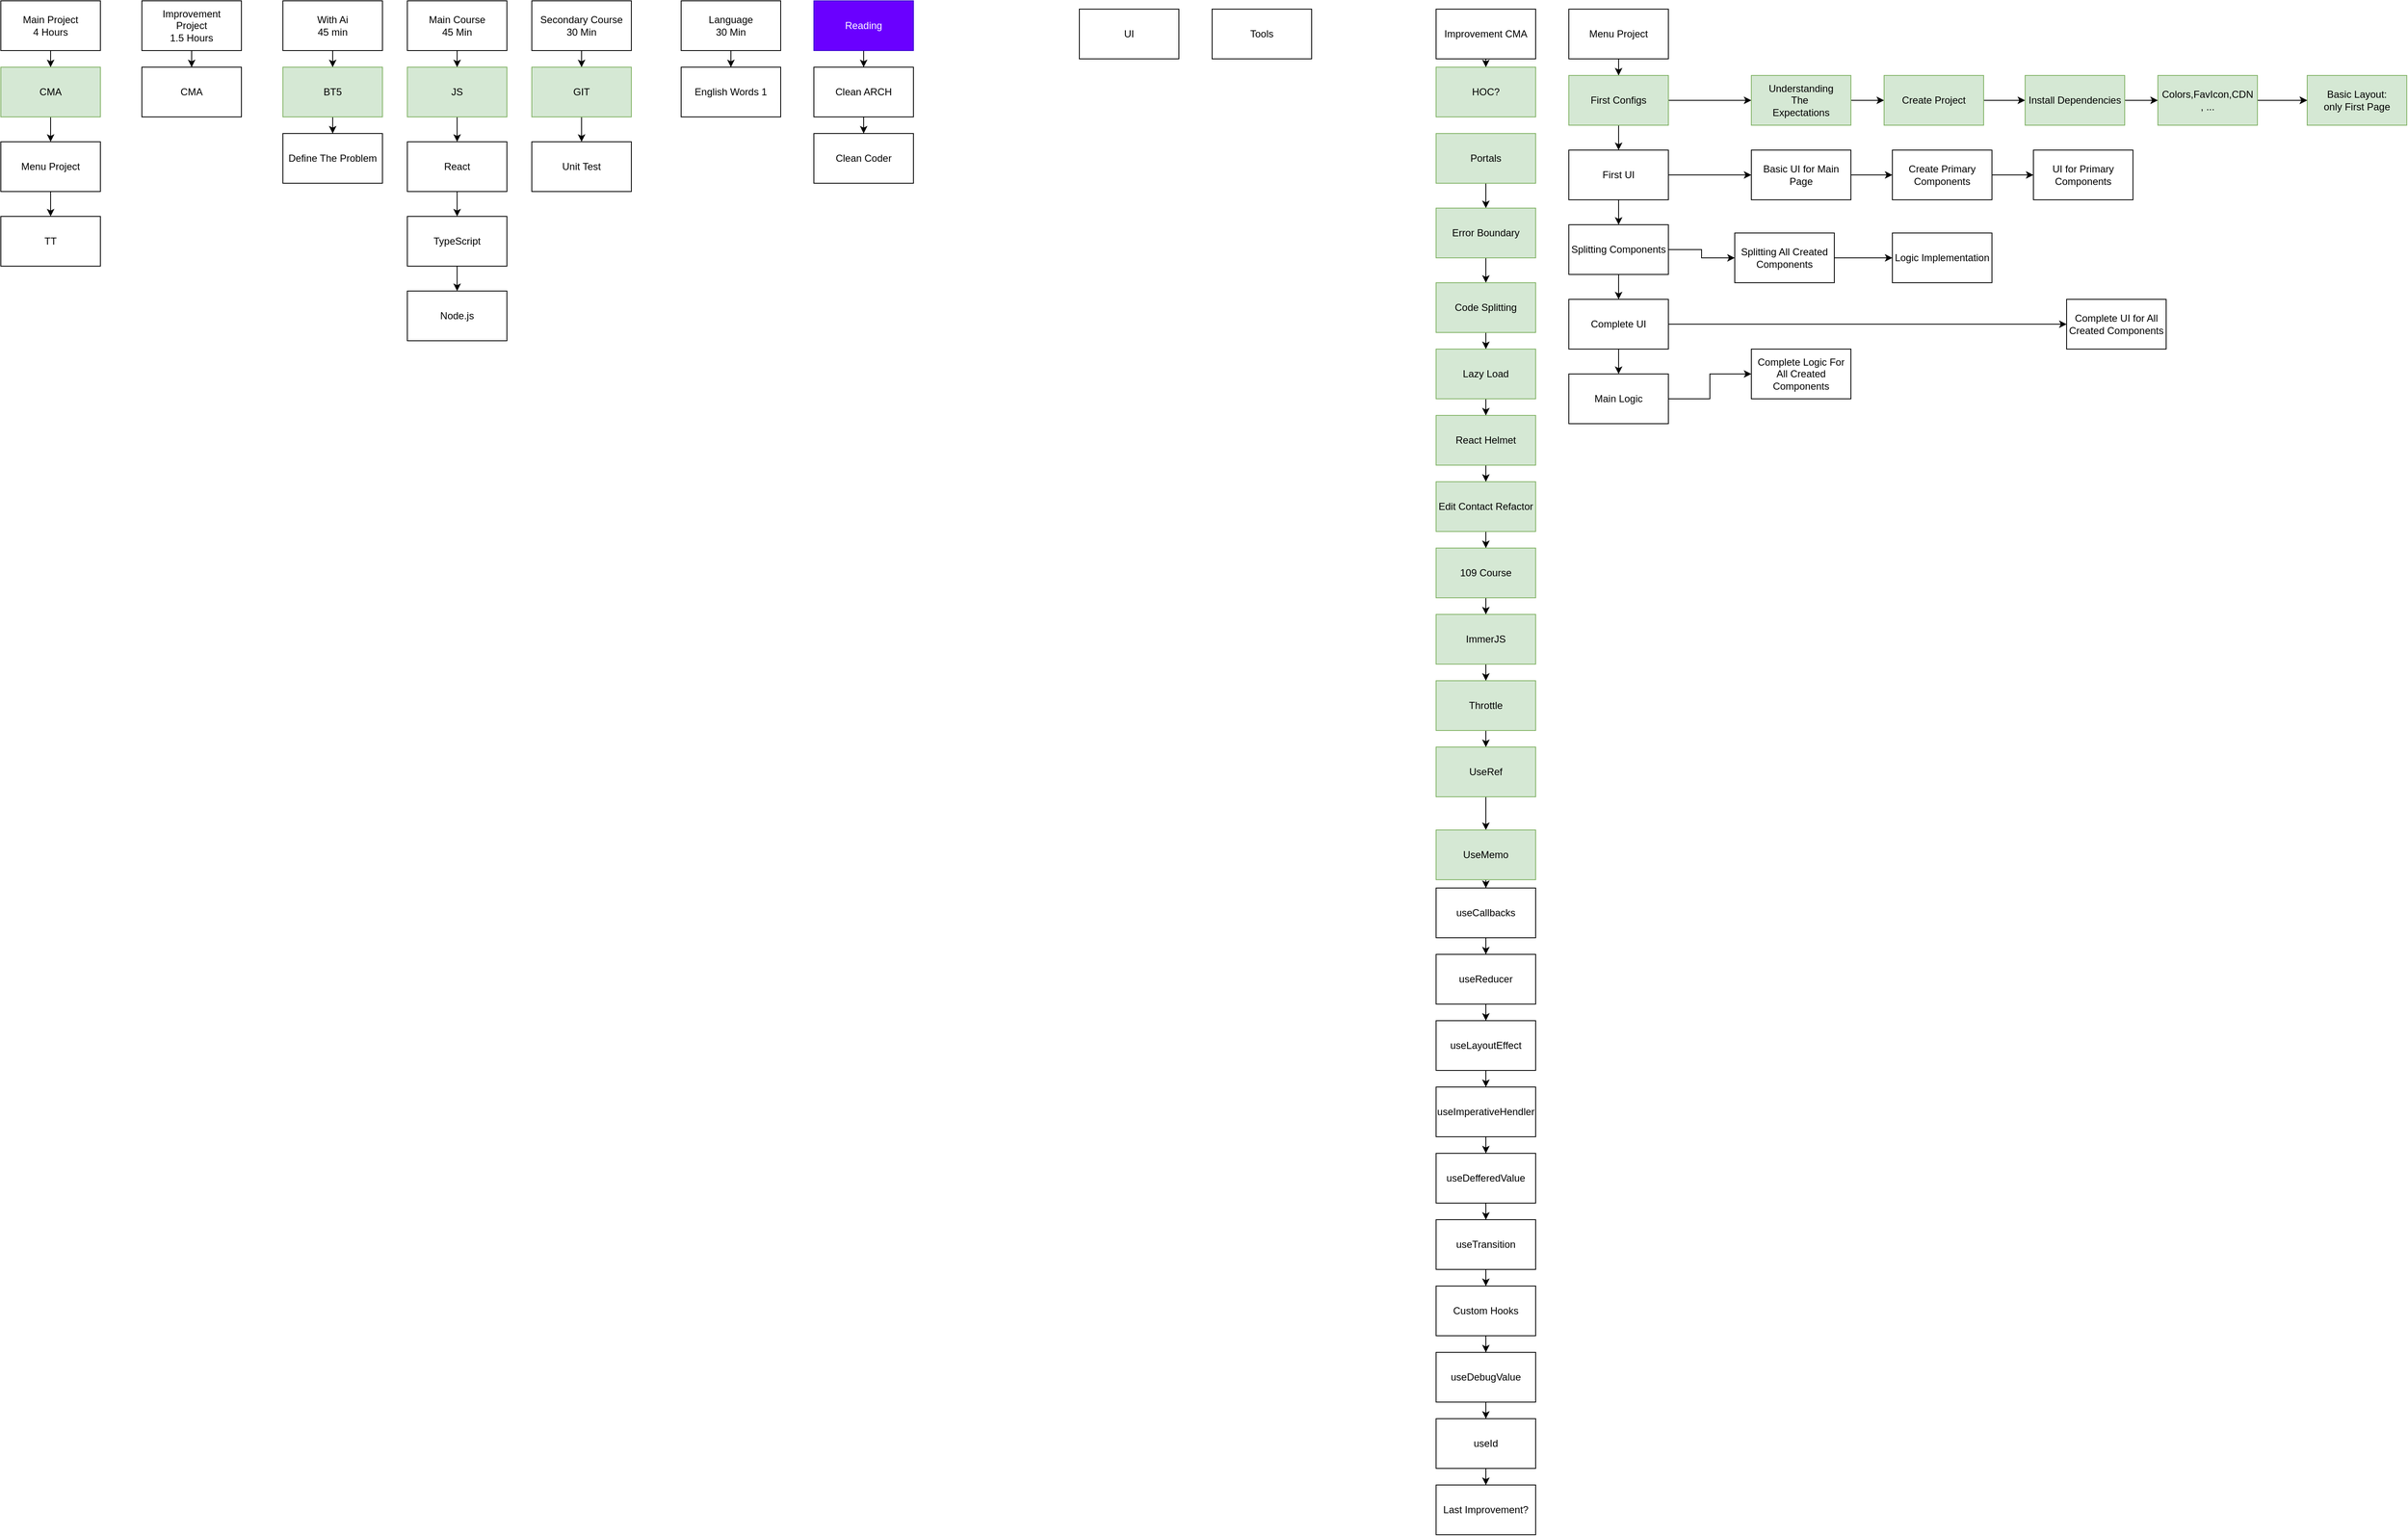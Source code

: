 <mxfile version="24.6.1" type="github">
  <diagram name="Page-1" id="LG2aejodbbx1wu4bJTzq">
    <mxGraphModel dx="2163" dy="844" grid="1" gridSize="10" guides="1" tooltips="1" connect="1" arrows="1" fold="1" page="1" pageScale="1" pageWidth="850" pageHeight="1100" math="0" shadow="0">
      <root>
        <mxCell id="0" />
        <mxCell id="1" parent="0" />
        <mxCell id="z8JezbtAQ2rlnTOmX2S_-20" style="edgeStyle=orthogonalEdgeStyle;rounded=0;orthogonalLoop=1;jettySize=auto;html=1;" parent="1" source="z8JezbtAQ2rlnTOmX2S_-1" target="z8JezbtAQ2rlnTOmX2S_-21" edge="1">
          <mxGeometry relative="1" as="geometry">
            <mxPoint x="-100" y="120" as="targetPoint" />
          </mxGeometry>
        </mxCell>
        <mxCell id="z8JezbtAQ2rlnTOmX2S_-1" value="Secondary Course&lt;div&gt;30 Min&lt;/div&gt;" style="rounded=0;whiteSpace=wrap;html=1;" parent="1" vertex="1">
          <mxGeometry x="-160" y="40" width="120" height="60" as="geometry" />
        </mxCell>
        <mxCell id="z8JezbtAQ2rlnTOmX2S_-16" style="edgeStyle=orthogonalEdgeStyle;rounded=0;orthogonalLoop=1;jettySize=auto;html=1;" parent="1" source="z8JezbtAQ2rlnTOmX2S_-2" target="z8JezbtAQ2rlnTOmX2S_-17" edge="1">
          <mxGeometry relative="1" as="geometry">
            <mxPoint x="-740" y="130" as="targetPoint" />
          </mxGeometry>
        </mxCell>
        <mxCell id="z8JezbtAQ2rlnTOmX2S_-2" value="Main Project&lt;div&gt;4 Hours&lt;/div&gt;" style="rounded=0;whiteSpace=wrap;html=1;" parent="1" vertex="1">
          <mxGeometry x="-800" y="40" width="120" height="60" as="geometry" />
        </mxCell>
        <mxCell id="z8JezbtAQ2rlnTOmX2S_-10" style="edgeStyle=orthogonalEdgeStyle;rounded=0;orthogonalLoop=1;jettySize=auto;html=1;" parent="1" source="z8JezbtAQ2rlnTOmX2S_-3" target="z8JezbtAQ2rlnTOmX2S_-11" edge="1">
          <mxGeometry relative="1" as="geometry">
            <mxPoint x="-250" y="130" as="targetPoint" />
          </mxGeometry>
        </mxCell>
        <mxCell id="z8JezbtAQ2rlnTOmX2S_-3" value="Main Course&lt;div&gt;45 Min&lt;/div&gt;" style="rounded=0;whiteSpace=wrap;html=1;" parent="1" vertex="1">
          <mxGeometry x="-310" y="40" width="120" height="60" as="geometry" />
        </mxCell>
        <mxCell id="z8JezbtAQ2rlnTOmX2S_-24" style="edgeStyle=orthogonalEdgeStyle;rounded=0;orthogonalLoop=1;jettySize=auto;html=1;" parent="1" source="z8JezbtAQ2rlnTOmX2S_-4" target="z8JezbtAQ2rlnTOmX2S_-25" edge="1">
          <mxGeometry relative="1" as="geometry">
            <mxPoint x="-570" y="130" as="targetPoint" />
          </mxGeometry>
        </mxCell>
        <mxCell id="z8JezbtAQ2rlnTOmX2S_-4" value="Improvement&lt;div&gt;Project&lt;/div&gt;&lt;div&gt;1.5 Hours&lt;/div&gt;" style="rounded=0;whiteSpace=wrap;html=1;" parent="1" vertex="1">
          <mxGeometry x="-630" y="40" width="120" height="60" as="geometry" />
        </mxCell>
        <mxCell id="z8JezbtAQ2rlnTOmX2S_-5" value="UI" style="rounded=0;whiteSpace=wrap;html=1;" parent="1" vertex="1">
          <mxGeometry x="500" y="50" width="120" height="60" as="geometry" />
        </mxCell>
        <mxCell id="z8JezbtAQ2rlnTOmX2S_-6" value="Tools" style="rounded=0;whiteSpace=wrap;html=1;" parent="1" vertex="1">
          <mxGeometry x="660" y="50" width="120" height="60" as="geometry" />
        </mxCell>
        <mxCell id="z8JezbtAQ2rlnTOmX2S_-30" style="edgeStyle=orthogonalEdgeStyle;rounded=0;orthogonalLoop=1;jettySize=auto;html=1;" parent="1" source="z8JezbtAQ2rlnTOmX2S_-7" target="z8JezbtAQ2rlnTOmX2S_-31" edge="1">
          <mxGeometry relative="1" as="geometry">
            <mxPoint x="-400" y="130" as="targetPoint" />
          </mxGeometry>
        </mxCell>
        <mxCell id="z8JezbtAQ2rlnTOmX2S_-7" value="With Ai&lt;div&gt;45 min&lt;/div&gt;" style="rounded=0;whiteSpace=wrap;html=1;" parent="1" vertex="1">
          <mxGeometry x="-460" y="40" width="120" height="60" as="geometry" />
        </mxCell>
        <mxCell id="z8JezbtAQ2rlnTOmX2S_-26" style="edgeStyle=orthogonalEdgeStyle;rounded=0;orthogonalLoop=1;jettySize=auto;html=1;" parent="1" source="z8JezbtAQ2rlnTOmX2S_-8" target="z8JezbtAQ2rlnTOmX2S_-27" edge="1">
          <mxGeometry relative="1" as="geometry">
            <mxPoint x="240" y="130" as="targetPoint" />
          </mxGeometry>
        </mxCell>
        <mxCell id="z8JezbtAQ2rlnTOmX2S_-8" value="Reading" style="rounded=0;whiteSpace=wrap;html=1;fillColor=#6a00ff;fontColor=#ffffff;strokeColor=#3700CC;" parent="1" vertex="1">
          <mxGeometry x="180" y="40" width="120" height="60" as="geometry" />
        </mxCell>
        <mxCell id="z8JezbtAQ2rlnTOmX2S_-28" style="edgeStyle=orthogonalEdgeStyle;rounded=0;orthogonalLoop=1;jettySize=auto;html=1;" parent="1" source="z8JezbtAQ2rlnTOmX2S_-9" target="z8JezbtAQ2rlnTOmX2S_-29" edge="1">
          <mxGeometry relative="1" as="geometry">
            <mxPoint x="80" y="130" as="targetPoint" />
          </mxGeometry>
        </mxCell>
        <mxCell id="z8JezbtAQ2rlnTOmX2S_-9" value="Language&lt;div&gt;30 Min&lt;/div&gt;" style="rounded=0;whiteSpace=wrap;html=1;" parent="1" vertex="1">
          <mxGeometry x="20" y="40" width="120" height="60" as="geometry" />
        </mxCell>
        <mxCell id="z8JezbtAQ2rlnTOmX2S_-14" style="edgeStyle=orthogonalEdgeStyle;rounded=0;orthogonalLoop=1;jettySize=auto;html=1;" parent="1" source="z8JezbtAQ2rlnTOmX2S_-11" target="z8JezbtAQ2rlnTOmX2S_-15" edge="1">
          <mxGeometry relative="1" as="geometry">
            <mxPoint x="-250" y="220" as="targetPoint" />
          </mxGeometry>
        </mxCell>
        <mxCell id="z8JezbtAQ2rlnTOmX2S_-11" value="JS" style="rounded=0;whiteSpace=wrap;html=1;fillColor=#d5e8d4;strokeColor=#82b366;" parent="1" vertex="1">
          <mxGeometry x="-310" y="120" width="120" height="60" as="geometry" />
        </mxCell>
        <mxCell id="KyUrAidOEwDMEyV5-HBK-1" style="edgeStyle=orthogonalEdgeStyle;rounded=0;orthogonalLoop=1;jettySize=auto;html=1;" parent="1" source="z8JezbtAQ2rlnTOmX2S_-15" target="KyUrAidOEwDMEyV5-HBK-2" edge="1">
          <mxGeometry relative="1" as="geometry">
            <mxPoint x="-250" y="300" as="targetPoint" />
          </mxGeometry>
        </mxCell>
        <mxCell id="z8JezbtAQ2rlnTOmX2S_-15" value="React" style="rounded=0;whiteSpace=wrap;html=1;" parent="1" vertex="1">
          <mxGeometry x="-310" y="210" width="120" height="60" as="geometry" />
        </mxCell>
        <mxCell id="z8JezbtAQ2rlnTOmX2S_-18" style="edgeStyle=orthogonalEdgeStyle;rounded=0;orthogonalLoop=1;jettySize=auto;html=1;" parent="1" source="z8JezbtAQ2rlnTOmX2S_-17" target="z8JezbtAQ2rlnTOmX2S_-19" edge="1">
          <mxGeometry relative="1" as="geometry">
            <mxPoint x="-740" y="210" as="targetPoint" />
          </mxGeometry>
        </mxCell>
        <mxCell id="z8JezbtAQ2rlnTOmX2S_-17" value="CMA" style="rounded=0;whiteSpace=wrap;html=1;fillColor=#d5e8d4;strokeColor=#82b366;" parent="1" vertex="1">
          <mxGeometry x="-800" y="120" width="120" height="60" as="geometry" />
        </mxCell>
        <mxCell id="z8JezbtAQ2rlnTOmX2S_-36" style="edgeStyle=orthogonalEdgeStyle;rounded=0;orthogonalLoop=1;jettySize=auto;html=1;" parent="1" source="z8JezbtAQ2rlnTOmX2S_-19" target="z8JezbtAQ2rlnTOmX2S_-37" edge="1">
          <mxGeometry relative="1" as="geometry">
            <mxPoint x="-740" y="310" as="targetPoint" />
          </mxGeometry>
        </mxCell>
        <mxCell id="z8JezbtAQ2rlnTOmX2S_-19" value="Menu Project" style="rounded=0;whiteSpace=wrap;html=1;" parent="1" vertex="1">
          <mxGeometry x="-800" y="210" width="120" height="60" as="geometry" />
        </mxCell>
        <mxCell id="z8JezbtAQ2rlnTOmX2S_-22" style="edgeStyle=orthogonalEdgeStyle;rounded=0;orthogonalLoop=1;jettySize=auto;html=1;" parent="1" source="z8JezbtAQ2rlnTOmX2S_-21" target="z8JezbtAQ2rlnTOmX2S_-23" edge="1">
          <mxGeometry relative="1" as="geometry">
            <mxPoint x="-100" y="210" as="targetPoint" />
          </mxGeometry>
        </mxCell>
        <mxCell id="z8JezbtAQ2rlnTOmX2S_-21" value="GIT" style="rounded=0;whiteSpace=wrap;html=1;fillColor=#d5e8d4;strokeColor=#82b366;" parent="1" vertex="1">
          <mxGeometry x="-160" y="120" width="120" height="60" as="geometry" />
        </mxCell>
        <mxCell id="z8JezbtAQ2rlnTOmX2S_-23" value="Unit Test" style="rounded=0;whiteSpace=wrap;html=1;" parent="1" vertex="1">
          <mxGeometry x="-160" y="210" width="120" height="60" as="geometry" />
        </mxCell>
        <mxCell id="z8JezbtAQ2rlnTOmX2S_-25" value="CMA" style="rounded=0;whiteSpace=wrap;html=1;" parent="1" vertex="1">
          <mxGeometry x="-630" y="120" width="120" height="60" as="geometry" />
        </mxCell>
        <mxCell id="z8JezbtAQ2rlnTOmX2S_-34" style="edgeStyle=orthogonalEdgeStyle;rounded=0;orthogonalLoop=1;jettySize=auto;html=1;" parent="1" source="z8JezbtAQ2rlnTOmX2S_-27" target="z8JezbtAQ2rlnTOmX2S_-35" edge="1">
          <mxGeometry relative="1" as="geometry">
            <mxPoint x="240" y="210" as="targetPoint" />
          </mxGeometry>
        </mxCell>
        <mxCell id="z8JezbtAQ2rlnTOmX2S_-27" value="Clean ARCH" style="rounded=0;whiteSpace=wrap;html=1;" parent="1" vertex="1">
          <mxGeometry x="180" y="120" width="120" height="60" as="geometry" />
        </mxCell>
        <mxCell id="z8JezbtAQ2rlnTOmX2S_-29" value="English Words 1" style="rounded=0;whiteSpace=wrap;html=1;" parent="1" vertex="1">
          <mxGeometry x="20" y="120" width="120" height="60" as="geometry" />
        </mxCell>
        <mxCell id="z8JezbtAQ2rlnTOmX2S_-32" style="edgeStyle=orthogonalEdgeStyle;rounded=0;orthogonalLoop=1;jettySize=auto;html=1;" parent="1" source="z8JezbtAQ2rlnTOmX2S_-31" target="z8JezbtAQ2rlnTOmX2S_-33" edge="1">
          <mxGeometry relative="1" as="geometry">
            <mxPoint x="-400" y="210" as="targetPoint" />
          </mxGeometry>
        </mxCell>
        <mxCell id="z8JezbtAQ2rlnTOmX2S_-31" value="BT5" style="rounded=0;whiteSpace=wrap;html=1;fillColor=#d5e8d4;strokeColor=#82b366;" parent="1" vertex="1">
          <mxGeometry x="-460" y="120" width="120" height="60" as="geometry" />
        </mxCell>
        <mxCell id="z8JezbtAQ2rlnTOmX2S_-33" value="Define The Problem" style="rounded=0;whiteSpace=wrap;html=1;" parent="1" vertex="1">
          <mxGeometry x="-460" y="200" width="120" height="60" as="geometry" />
        </mxCell>
        <mxCell id="z8JezbtAQ2rlnTOmX2S_-35" value="Clean Coder" style="rounded=0;whiteSpace=wrap;html=1;" parent="1" vertex="1">
          <mxGeometry x="180" y="200" width="120" height="60" as="geometry" />
        </mxCell>
        <mxCell id="z8JezbtAQ2rlnTOmX2S_-37" value="TT" style="rounded=0;whiteSpace=wrap;html=1;" parent="1" vertex="1">
          <mxGeometry x="-800" y="300" width="120" height="60" as="geometry" />
        </mxCell>
        <mxCell id="KyUrAidOEwDMEyV5-HBK-3" style="edgeStyle=orthogonalEdgeStyle;rounded=0;orthogonalLoop=1;jettySize=auto;html=1;" parent="1" source="KyUrAidOEwDMEyV5-HBK-2" target="KyUrAidOEwDMEyV5-HBK-4" edge="1">
          <mxGeometry relative="1" as="geometry">
            <mxPoint x="-250" y="400" as="targetPoint" />
          </mxGeometry>
        </mxCell>
        <mxCell id="KyUrAidOEwDMEyV5-HBK-2" value="TypeScript" style="rounded=0;whiteSpace=wrap;html=1;" parent="1" vertex="1">
          <mxGeometry x="-310" y="300" width="120" height="60" as="geometry" />
        </mxCell>
        <mxCell id="KyUrAidOEwDMEyV5-HBK-4" value="Node.js" style="rounded=0;whiteSpace=wrap;html=1;" parent="1" vertex="1">
          <mxGeometry x="-310" y="390" width="120" height="60" as="geometry" />
        </mxCell>
        <mxCell id="KyUrAidOEwDMEyV5-HBK-6" style="edgeStyle=orthogonalEdgeStyle;rounded=0;orthogonalLoop=1;jettySize=auto;html=1;" parent="1" source="KyUrAidOEwDMEyV5-HBK-5" target="KyUrAidOEwDMEyV5-HBK-7" edge="1">
          <mxGeometry relative="1" as="geometry">
            <mxPoint x="990" y="150" as="targetPoint" />
          </mxGeometry>
        </mxCell>
        <mxCell id="KyUrAidOEwDMEyV5-HBK-5" value="Improvement CMA" style="rounded=0;whiteSpace=wrap;html=1;" parent="1" vertex="1">
          <mxGeometry x="930" y="50" width="120" height="60" as="geometry" />
        </mxCell>
        <mxCell id="KyUrAidOEwDMEyV5-HBK-7" value="HOC?" style="rounded=0;whiteSpace=wrap;html=1;fillColor=#d5e8d4;strokeColor=#82b366;" parent="1" vertex="1">
          <mxGeometry x="930" y="120" width="120" height="60" as="geometry" />
        </mxCell>
        <mxCell id="KyUrAidOEwDMEyV5-HBK-9" style="edgeStyle=orthogonalEdgeStyle;rounded=0;orthogonalLoop=1;jettySize=auto;html=1;" parent="1" source="KyUrAidOEwDMEyV5-HBK-8" target="KyUrAidOEwDMEyV5-HBK-10" edge="1">
          <mxGeometry relative="1" as="geometry">
            <mxPoint x="990" y="290" as="targetPoint" />
          </mxGeometry>
        </mxCell>
        <mxCell id="KyUrAidOEwDMEyV5-HBK-8" value="Portals" style="rounded=0;whiteSpace=wrap;html=1;fillColor=#d5e8d4;strokeColor=#82b366;" parent="1" vertex="1">
          <mxGeometry x="930" y="200" width="120" height="60" as="geometry" />
        </mxCell>
        <mxCell id="KyUrAidOEwDMEyV5-HBK-11" style="edgeStyle=orthogonalEdgeStyle;rounded=0;orthogonalLoop=1;jettySize=auto;html=1;" parent="1" source="KyUrAidOEwDMEyV5-HBK-10" target="KyUrAidOEwDMEyV5-HBK-12" edge="1">
          <mxGeometry relative="1" as="geometry">
            <mxPoint x="990" y="380" as="targetPoint" />
          </mxGeometry>
        </mxCell>
        <mxCell id="KyUrAidOEwDMEyV5-HBK-10" value="Error Boundary" style="rounded=0;whiteSpace=wrap;html=1;fillColor=#d5e8d4;strokeColor=#82b366;" parent="1" vertex="1">
          <mxGeometry x="930" y="290" width="120" height="60" as="geometry" />
        </mxCell>
        <mxCell id="KyUrAidOEwDMEyV5-HBK-13" style="edgeStyle=orthogonalEdgeStyle;rounded=0;orthogonalLoop=1;jettySize=auto;html=1;" parent="1" source="KyUrAidOEwDMEyV5-HBK-12" target="KyUrAidOEwDMEyV5-HBK-14" edge="1">
          <mxGeometry relative="1" as="geometry">
            <mxPoint x="990" y="470" as="targetPoint" />
          </mxGeometry>
        </mxCell>
        <mxCell id="KyUrAidOEwDMEyV5-HBK-12" value="Code Splitting" style="rounded=0;whiteSpace=wrap;html=1;fillColor=#d5e8d4;strokeColor=#82b366;" parent="1" vertex="1">
          <mxGeometry x="930" y="380" width="120" height="60" as="geometry" />
        </mxCell>
        <mxCell id="KyUrAidOEwDMEyV5-HBK-15" style="edgeStyle=orthogonalEdgeStyle;rounded=0;orthogonalLoop=1;jettySize=auto;html=1;" parent="1" source="KyUrAidOEwDMEyV5-HBK-14" target="KyUrAidOEwDMEyV5-HBK-16" edge="1">
          <mxGeometry relative="1" as="geometry">
            <mxPoint x="990" y="550" as="targetPoint" />
          </mxGeometry>
        </mxCell>
        <mxCell id="KyUrAidOEwDMEyV5-HBK-14" value="Lazy Load" style="rounded=0;whiteSpace=wrap;html=1;fillColor=#d5e8d4;strokeColor=#82b366;" parent="1" vertex="1">
          <mxGeometry x="930" y="460" width="120" height="60" as="geometry" />
        </mxCell>
        <mxCell id="KyUrAidOEwDMEyV5-HBK-17" style="edgeStyle=orthogonalEdgeStyle;rounded=0;orthogonalLoop=1;jettySize=auto;html=1;" parent="1" source="KyUrAidOEwDMEyV5-HBK-16" target="KyUrAidOEwDMEyV5-HBK-18" edge="1">
          <mxGeometry relative="1" as="geometry">
            <mxPoint x="990" y="630" as="targetPoint" />
          </mxGeometry>
        </mxCell>
        <mxCell id="KyUrAidOEwDMEyV5-HBK-16" value="React Helmet" style="rounded=0;whiteSpace=wrap;html=1;fillColor=#d5e8d4;strokeColor=#82b366;" parent="1" vertex="1">
          <mxGeometry x="930" y="540" width="120" height="60" as="geometry" />
        </mxCell>
        <mxCell id="KyUrAidOEwDMEyV5-HBK-19" style="edgeStyle=orthogonalEdgeStyle;rounded=0;orthogonalLoop=1;jettySize=auto;html=1;" parent="1" source="KyUrAidOEwDMEyV5-HBK-18" target="KyUrAidOEwDMEyV5-HBK-20" edge="1">
          <mxGeometry relative="1" as="geometry">
            <mxPoint x="990" y="710" as="targetPoint" />
          </mxGeometry>
        </mxCell>
        <mxCell id="KyUrAidOEwDMEyV5-HBK-18" value="Edit Contact Refactor" style="rounded=0;whiteSpace=wrap;html=1;fillColor=#d5e8d4;strokeColor=#82b366;" parent="1" vertex="1">
          <mxGeometry x="930" y="620" width="120" height="60" as="geometry" />
        </mxCell>
        <mxCell id="KyUrAidOEwDMEyV5-HBK-21" style="edgeStyle=orthogonalEdgeStyle;rounded=0;orthogonalLoop=1;jettySize=auto;html=1;" parent="1" source="KyUrAidOEwDMEyV5-HBK-20" target="KyUrAidOEwDMEyV5-HBK-22" edge="1">
          <mxGeometry relative="1" as="geometry">
            <mxPoint x="990" y="800" as="targetPoint" />
          </mxGeometry>
        </mxCell>
        <mxCell id="KyUrAidOEwDMEyV5-HBK-20" value="109 Course" style="rounded=0;whiteSpace=wrap;html=1;fillColor=#d5e8d4;strokeColor=#82b366;" parent="1" vertex="1">
          <mxGeometry x="930" y="700" width="120" height="60" as="geometry" />
        </mxCell>
        <mxCell id="KyUrAidOEwDMEyV5-HBK-23" style="edgeStyle=orthogonalEdgeStyle;rounded=0;orthogonalLoop=1;jettySize=auto;html=1;" parent="1" source="KyUrAidOEwDMEyV5-HBK-22" target="KyUrAidOEwDMEyV5-HBK-24" edge="1">
          <mxGeometry relative="1" as="geometry">
            <mxPoint x="990" y="870" as="targetPoint" />
          </mxGeometry>
        </mxCell>
        <mxCell id="KyUrAidOEwDMEyV5-HBK-22" value="ImmerJS" style="rounded=0;whiteSpace=wrap;html=1;fillColor=#d5e8d4;strokeColor=#82b366;" parent="1" vertex="1">
          <mxGeometry x="930" y="780" width="120" height="60" as="geometry" />
        </mxCell>
        <mxCell id="KyUrAidOEwDMEyV5-HBK-25" style="edgeStyle=orthogonalEdgeStyle;rounded=0;orthogonalLoop=1;jettySize=auto;html=1;" parent="1" source="KyUrAidOEwDMEyV5-HBK-24" target="KyUrAidOEwDMEyV5-HBK-26" edge="1">
          <mxGeometry relative="1" as="geometry">
            <mxPoint x="990" y="950" as="targetPoint" />
          </mxGeometry>
        </mxCell>
        <mxCell id="KyUrAidOEwDMEyV5-HBK-24" value="Throttle" style="rounded=0;whiteSpace=wrap;html=1;fillColor=#d5e8d4;strokeColor=#82b366;" parent="1" vertex="1">
          <mxGeometry x="930" y="860" width="120" height="60" as="geometry" />
        </mxCell>
        <mxCell id="KyUrAidOEwDMEyV5-HBK-27" style="edgeStyle=orthogonalEdgeStyle;rounded=0;orthogonalLoop=1;jettySize=auto;html=1;" parent="1" source="KyUrAidOEwDMEyV5-HBK-26" target="KyUrAidOEwDMEyV5-HBK-28" edge="1">
          <mxGeometry relative="1" as="geometry">
            <mxPoint x="990" y="1040" as="targetPoint" />
          </mxGeometry>
        </mxCell>
        <mxCell id="KyUrAidOEwDMEyV5-HBK-26" value="UseRef" style="rounded=0;whiteSpace=wrap;html=1;fillColor=#d5e8d4;strokeColor=#82b366;" parent="1" vertex="1">
          <mxGeometry x="930" y="940" width="120" height="60" as="geometry" />
        </mxCell>
        <mxCell id="KyUrAidOEwDMEyV5-HBK-29" style="edgeStyle=orthogonalEdgeStyle;rounded=0;orthogonalLoop=1;jettySize=auto;html=1;" parent="1" source="KyUrAidOEwDMEyV5-HBK-28" target="KyUrAidOEwDMEyV5-HBK-30" edge="1">
          <mxGeometry relative="1" as="geometry">
            <mxPoint x="990" y="1140" as="targetPoint" />
          </mxGeometry>
        </mxCell>
        <mxCell id="KyUrAidOEwDMEyV5-HBK-28" value="UseMemo" style="rounded=0;whiteSpace=wrap;html=1;fillColor=#d5e8d4;strokeColor=#82b366;" parent="1" vertex="1">
          <mxGeometry x="930" y="1040" width="120" height="60" as="geometry" />
        </mxCell>
        <mxCell id="KyUrAidOEwDMEyV5-HBK-31" style="edgeStyle=orthogonalEdgeStyle;rounded=0;orthogonalLoop=1;jettySize=auto;html=1;" parent="1" source="KyUrAidOEwDMEyV5-HBK-30" target="KyUrAidOEwDMEyV5-HBK-32" edge="1">
          <mxGeometry relative="1" as="geometry">
            <mxPoint x="990" y="1200" as="targetPoint" />
          </mxGeometry>
        </mxCell>
        <mxCell id="KyUrAidOEwDMEyV5-HBK-30" value="useCallbacks" style="rounded=0;whiteSpace=wrap;html=1;" parent="1" vertex="1">
          <mxGeometry x="930" y="1110" width="120" height="60" as="geometry" />
        </mxCell>
        <mxCell id="KyUrAidOEwDMEyV5-HBK-33" style="edgeStyle=orthogonalEdgeStyle;rounded=0;orthogonalLoop=1;jettySize=auto;html=1;" parent="1" source="KyUrAidOEwDMEyV5-HBK-32" target="KyUrAidOEwDMEyV5-HBK-34" edge="1">
          <mxGeometry relative="1" as="geometry">
            <mxPoint x="990" y="1280" as="targetPoint" />
          </mxGeometry>
        </mxCell>
        <mxCell id="KyUrAidOEwDMEyV5-HBK-32" value="useReducer" style="rounded=0;whiteSpace=wrap;html=1;" parent="1" vertex="1">
          <mxGeometry x="930" y="1190" width="120" height="60" as="geometry" />
        </mxCell>
        <mxCell id="KyUrAidOEwDMEyV5-HBK-35" style="edgeStyle=orthogonalEdgeStyle;rounded=0;orthogonalLoop=1;jettySize=auto;html=1;" parent="1" source="KyUrAidOEwDMEyV5-HBK-34" target="KyUrAidOEwDMEyV5-HBK-36" edge="1">
          <mxGeometry relative="1" as="geometry">
            <mxPoint x="990" y="1360" as="targetPoint" />
          </mxGeometry>
        </mxCell>
        <mxCell id="KyUrAidOEwDMEyV5-HBK-34" value="useLayoutEffect" style="rounded=0;whiteSpace=wrap;html=1;" parent="1" vertex="1">
          <mxGeometry x="930" y="1270" width="120" height="60" as="geometry" />
        </mxCell>
        <mxCell id="KyUrAidOEwDMEyV5-HBK-37" style="edgeStyle=orthogonalEdgeStyle;rounded=0;orthogonalLoop=1;jettySize=auto;html=1;" parent="1" source="KyUrAidOEwDMEyV5-HBK-36" target="KyUrAidOEwDMEyV5-HBK-38" edge="1">
          <mxGeometry relative="1" as="geometry">
            <mxPoint x="990" y="1450" as="targetPoint" />
          </mxGeometry>
        </mxCell>
        <mxCell id="KyUrAidOEwDMEyV5-HBK-36" value="useImperativeHendler" style="rounded=0;whiteSpace=wrap;html=1;" parent="1" vertex="1">
          <mxGeometry x="930" y="1350" width="120" height="60" as="geometry" />
        </mxCell>
        <mxCell id="KyUrAidOEwDMEyV5-HBK-39" style="edgeStyle=orthogonalEdgeStyle;rounded=0;orthogonalLoop=1;jettySize=auto;html=1;" parent="1" source="KyUrAidOEwDMEyV5-HBK-38" target="KyUrAidOEwDMEyV5-HBK-40" edge="1">
          <mxGeometry relative="1" as="geometry">
            <mxPoint x="990" y="1530" as="targetPoint" />
          </mxGeometry>
        </mxCell>
        <mxCell id="KyUrAidOEwDMEyV5-HBK-38" value="useDefferedValue" style="rounded=0;whiteSpace=wrap;html=1;" parent="1" vertex="1">
          <mxGeometry x="930" y="1430" width="120" height="60" as="geometry" />
        </mxCell>
        <mxCell id="KyUrAidOEwDMEyV5-HBK-41" style="edgeStyle=orthogonalEdgeStyle;rounded=0;orthogonalLoop=1;jettySize=auto;html=1;" parent="1" source="KyUrAidOEwDMEyV5-HBK-40" target="KyUrAidOEwDMEyV5-HBK-42" edge="1">
          <mxGeometry relative="1" as="geometry">
            <mxPoint x="990" y="1600" as="targetPoint" />
          </mxGeometry>
        </mxCell>
        <mxCell id="KyUrAidOEwDMEyV5-HBK-40" value="useTransition" style="rounded=0;whiteSpace=wrap;html=1;" parent="1" vertex="1">
          <mxGeometry x="930" y="1510" width="120" height="60" as="geometry" />
        </mxCell>
        <mxCell id="KyUrAidOEwDMEyV5-HBK-43" style="edgeStyle=orthogonalEdgeStyle;rounded=0;orthogonalLoop=1;jettySize=auto;html=1;" parent="1" source="KyUrAidOEwDMEyV5-HBK-42" target="KyUrAidOEwDMEyV5-HBK-44" edge="1">
          <mxGeometry relative="1" as="geometry">
            <mxPoint x="990" y="1680" as="targetPoint" />
          </mxGeometry>
        </mxCell>
        <mxCell id="KyUrAidOEwDMEyV5-HBK-42" value="Custom Hooks" style="rounded=0;whiteSpace=wrap;html=1;" parent="1" vertex="1">
          <mxGeometry x="930" y="1590" width="120" height="60" as="geometry" />
        </mxCell>
        <mxCell id="KyUrAidOEwDMEyV5-HBK-45" style="edgeStyle=orthogonalEdgeStyle;rounded=0;orthogonalLoop=1;jettySize=auto;html=1;" parent="1" source="KyUrAidOEwDMEyV5-HBK-44" target="KyUrAidOEwDMEyV5-HBK-46" edge="1">
          <mxGeometry relative="1" as="geometry">
            <mxPoint x="990" y="1760" as="targetPoint" />
          </mxGeometry>
        </mxCell>
        <mxCell id="KyUrAidOEwDMEyV5-HBK-44" value="useDebugValue" style="rounded=0;whiteSpace=wrap;html=1;" parent="1" vertex="1">
          <mxGeometry x="930" y="1670" width="120" height="60" as="geometry" />
        </mxCell>
        <mxCell id="KyUrAidOEwDMEyV5-HBK-47" style="edgeStyle=orthogonalEdgeStyle;rounded=0;orthogonalLoop=1;jettySize=auto;html=1;" parent="1" source="KyUrAidOEwDMEyV5-HBK-46" target="KyUrAidOEwDMEyV5-HBK-48" edge="1">
          <mxGeometry relative="1" as="geometry">
            <mxPoint x="990" y="1840" as="targetPoint" />
          </mxGeometry>
        </mxCell>
        <mxCell id="KyUrAidOEwDMEyV5-HBK-46" value="useId" style="rounded=0;whiteSpace=wrap;html=1;" parent="1" vertex="1">
          <mxGeometry x="930" y="1750" width="120" height="60" as="geometry" />
        </mxCell>
        <mxCell id="KyUrAidOEwDMEyV5-HBK-48" value="Last Improvement?" style="rounded=0;whiteSpace=wrap;html=1;" parent="1" vertex="1">
          <mxGeometry x="930" y="1830" width="120" height="60" as="geometry" />
        </mxCell>
        <mxCell id="1rR0AmQa-GO-KA3AiBFW-1" style="edgeStyle=orthogonalEdgeStyle;rounded=0;orthogonalLoop=1;jettySize=auto;html=1;" parent="1" source="tOQx_NZllLaw5V6chD3Z-1" target="1rR0AmQa-GO-KA3AiBFW-2" edge="1">
          <mxGeometry relative="1" as="geometry">
            <mxPoint x="1150" y="140" as="targetPoint" />
          </mxGeometry>
        </mxCell>
        <mxCell id="tOQx_NZllLaw5V6chD3Z-1" value="Menu Project" style="rounded=0;whiteSpace=wrap;html=1;" parent="1" vertex="1">
          <mxGeometry x="1090" y="50" width="120" height="60" as="geometry" />
        </mxCell>
        <mxCell id="1rR0AmQa-GO-KA3AiBFW-3" style="edgeStyle=orthogonalEdgeStyle;rounded=0;orthogonalLoop=1;jettySize=auto;html=1;" parent="1" source="1rR0AmQa-GO-KA3AiBFW-2" target="1rR0AmQa-GO-KA3AiBFW-4" edge="1">
          <mxGeometry relative="1" as="geometry">
            <mxPoint x="1150" y="220" as="targetPoint" />
          </mxGeometry>
        </mxCell>
        <mxCell id="1rR0AmQa-GO-KA3AiBFW-11" style="edgeStyle=orthogonalEdgeStyle;rounded=0;orthogonalLoop=1;jettySize=auto;html=1;" parent="1" source="1rR0AmQa-GO-KA3AiBFW-2" target="1rR0AmQa-GO-KA3AiBFW-12" edge="1">
          <mxGeometry relative="1" as="geometry">
            <mxPoint x="1360" y="160" as="targetPoint" />
          </mxGeometry>
        </mxCell>
        <mxCell id="1rR0AmQa-GO-KA3AiBFW-2" value="First Configs" style="rounded=0;whiteSpace=wrap;html=1;fillColor=#d5e8d4;strokeColor=#82b366;" parent="1" vertex="1">
          <mxGeometry x="1090" y="130" width="120" height="60" as="geometry" />
        </mxCell>
        <mxCell id="1rR0AmQa-GO-KA3AiBFW-5" style="edgeStyle=orthogonalEdgeStyle;rounded=0;orthogonalLoop=1;jettySize=auto;html=1;" parent="1" source="1rR0AmQa-GO-KA3AiBFW-4" target="1rR0AmQa-GO-KA3AiBFW-6" edge="1">
          <mxGeometry relative="1" as="geometry">
            <mxPoint x="1150" y="320" as="targetPoint" />
          </mxGeometry>
        </mxCell>
        <mxCell id="1rR0AmQa-GO-KA3AiBFW-29" style="edgeStyle=orthogonalEdgeStyle;rounded=0;orthogonalLoop=1;jettySize=auto;html=1;" parent="1" source="1rR0AmQa-GO-KA3AiBFW-4" target="1rR0AmQa-GO-KA3AiBFW-17" edge="1">
          <mxGeometry relative="1" as="geometry" />
        </mxCell>
        <mxCell id="1rR0AmQa-GO-KA3AiBFW-4" value="First UI" style="rounded=0;whiteSpace=wrap;html=1;" parent="1" vertex="1">
          <mxGeometry x="1090" y="220" width="120" height="60" as="geometry" />
        </mxCell>
        <mxCell id="1rR0AmQa-GO-KA3AiBFW-7" style="edgeStyle=orthogonalEdgeStyle;rounded=0;orthogonalLoop=1;jettySize=auto;html=1;" parent="1" source="1rR0AmQa-GO-KA3AiBFW-6" target="1rR0AmQa-GO-KA3AiBFW-8" edge="1">
          <mxGeometry relative="1" as="geometry">
            <mxPoint x="1150" y="410" as="targetPoint" />
          </mxGeometry>
        </mxCell>
        <mxCell id="1rR0AmQa-GO-KA3AiBFW-64" style="edgeStyle=orthogonalEdgeStyle;rounded=0;orthogonalLoop=1;jettySize=auto;html=1;" parent="1" source="1rR0AmQa-GO-KA3AiBFW-6" target="1rR0AmQa-GO-KA3AiBFW-33" edge="1">
          <mxGeometry relative="1" as="geometry" />
        </mxCell>
        <mxCell id="1rR0AmQa-GO-KA3AiBFW-6" value="Splitting Components" style="rounded=0;whiteSpace=wrap;html=1;" parent="1" vertex="1">
          <mxGeometry x="1090" y="310" width="120" height="60" as="geometry" />
        </mxCell>
        <mxCell id="1rR0AmQa-GO-KA3AiBFW-9" style="edgeStyle=orthogonalEdgeStyle;rounded=0;orthogonalLoop=1;jettySize=auto;html=1;" parent="1" source="1rR0AmQa-GO-KA3AiBFW-8" target="1rR0AmQa-GO-KA3AiBFW-10" edge="1">
          <mxGeometry relative="1" as="geometry">
            <mxPoint x="1150" y="490" as="targetPoint" />
          </mxGeometry>
        </mxCell>
        <mxCell id="1rR0AmQa-GO-KA3AiBFW-66" style="edgeStyle=orthogonalEdgeStyle;rounded=0;orthogonalLoop=1;jettySize=auto;html=1;" parent="1" source="1rR0AmQa-GO-KA3AiBFW-8" target="1rR0AmQa-GO-KA3AiBFW-67" edge="1">
          <mxGeometry relative="1" as="geometry">
            <mxPoint x="1320" y="430" as="targetPoint" />
          </mxGeometry>
        </mxCell>
        <mxCell id="1rR0AmQa-GO-KA3AiBFW-8" value="Complete UI" style="rounded=0;whiteSpace=wrap;html=1;" parent="1" vertex="1">
          <mxGeometry x="1090" y="400" width="120" height="60" as="geometry" />
        </mxCell>
        <mxCell id="1rR0AmQa-GO-KA3AiBFW-68" style="edgeStyle=orthogonalEdgeStyle;rounded=0;orthogonalLoop=1;jettySize=auto;html=1;" parent="1" source="1rR0AmQa-GO-KA3AiBFW-10" target="1rR0AmQa-GO-KA3AiBFW-69" edge="1">
          <mxGeometry relative="1" as="geometry">
            <mxPoint x="1290" y="520" as="targetPoint" />
          </mxGeometry>
        </mxCell>
        <mxCell id="1rR0AmQa-GO-KA3AiBFW-10" value="Main Logic" style="rounded=0;whiteSpace=wrap;html=1;" parent="1" vertex="1">
          <mxGeometry x="1090" y="490" width="120" height="60" as="geometry" />
        </mxCell>
        <mxCell id="1rR0AmQa-GO-KA3AiBFW-20" style="edgeStyle=orthogonalEdgeStyle;rounded=0;orthogonalLoop=1;jettySize=auto;html=1;" parent="1" source="1rR0AmQa-GO-KA3AiBFW-12" edge="1">
          <mxGeometry relative="1" as="geometry">
            <mxPoint x="1470" y="160" as="targetPoint" />
          </mxGeometry>
        </mxCell>
        <mxCell id="1rR0AmQa-GO-KA3AiBFW-12" value="Understanding&lt;div&gt;The&amp;nbsp;&lt;/div&gt;&lt;div&gt;Expectations&lt;/div&gt;" style="rounded=0;whiteSpace=wrap;html=1;fillColor=#d5e8d4;strokeColor=#82b366;" parent="1" vertex="1">
          <mxGeometry x="1310" y="130" width="120" height="60" as="geometry" />
        </mxCell>
        <mxCell id="1rR0AmQa-GO-KA3AiBFW-13" value="UI for Primary Components" style="rounded=0;whiteSpace=wrap;html=1;" parent="1" vertex="1">
          <mxGeometry x="1650" y="220" width="120" height="60" as="geometry" />
        </mxCell>
        <mxCell id="1rR0AmQa-GO-KA3AiBFW-14" value="Basic Layout:&lt;div&gt;only First Page&lt;/div&gt;" style="rounded=0;whiteSpace=wrap;html=1;fillColor=#d5e8d4;strokeColor=#82b366;" parent="1" vertex="1">
          <mxGeometry x="1980" y="130" width="120" height="60" as="geometry" />
        </mxCell>
        <mxCell id="1rR0AmQa-GO-KA3AiBFW-31" style="edgeStyle=orthogonalEdgeStyle;rounded=0;orthogonalLoop=1;jettySize=auto;html=1;" parent="1" source="1rR0AmQa-GO-KA3AiBFW-15" target="1rR0AmQa-GO-KA3AiBFW-13" edge="1">
          <mxGeometry relative="1" as="geometry" />
        </mxCell>
        <mxCell id="1rR0AmQa-GO-KA3AiBFW-15" value="Create Primary Components" style="rounded=0;whiteSpace=wrap;html=1;" parent="1" vertex="1">
          <mxGeometry x="1480" y="220" width="120" height="60" as="geometry" />
        </mxCell>
        <mxCell id="1rR0AmQa-GO-KA3AiBFW-25" value="" style="edgeStyle=orthogonalEdgeStyle;rounded=0;orthogonalLoop=1;jettySize=auto;html=1;" parent="1" source="1rR0AmQa-GO-KA3AiBFW-16" target="1rR0AmQa-GO-KA3AiBFW-14" edge="1">
          <mxGeometry relative="1" as="geometry" />
        </mxCell>
        <mxCell id="1rR0AmQa-GO-KA3AiBFW-26" style="edgeStyle=orthogonalEdgeStyle;rounded=0;orthogonalLoop=1;jettySize=auto;html=1;" parent="1" source="1rR0AmQa-GO-KA3AiBFW-16" target="1rR0AmQa-GO-KA3AiBFW-14" edge="1">
          <mxGeometry relative="1" as="geometry" />
        </mxCell>
        <mxCell id="1rR0AmQa-GO-KA3AiBFW-16" value="Colors,FavIcon,CDN&lt;div&gt;, ...&lt;/div&gt;" style="rounded=0;whiteSpace=wrap;html=1;fillColor=#d5e8d4;strokeColor=#82b366;" parent="1" vertex="1">
          <mxGeometry x="1800" y="130" width="120" height="60" as="geometry" />
        </mxCell>
        <mxCell id="1rR0AmQa-GO-KA3AiBFW-30" style="edgeStyle=orthogonalEdgeStyle;rounded=0;orthogonalLoop=1;jettySize=auto;html=1;entryX=0;entryY=0.5;entryDx=0;entryDy=0;" parent="1" source="1rR0AmQa-GO-KA3AiBFW-17" target="1rR0AmQa-GO-KA3AiBFW-15" edge="1">
          <mxGeometry relative="1" as="geometry" />
        </mxCell>
        <mxCell id="1rR0AmQa-GO-KA3AiBFW-17" value="Basic UI for Main Page" style="rounded=0;whiteSpace=wrap;html=1;" parent="1" vertex="1">
          <mxGeometry x="1310" y="220" width="120" height="60" as="geometry" />
        </mxCell>
        <mxCell id="1rR0AmQa-GO-KA3AiBFW-22" style="edgeStyle=orthogonalEdgeStyle;rounded=0;orthogonalLoop=1;jettySize=auto;html=1;entryX=0;entryY=0.5;entryDx=0;entryDy=0;" parent="1" source="1rR0AmQa-GO-KA3AiBFW-18" target="1rR0AmQa-GO-KA3AiBFW-16" edge="1">
          <mxGeometry relative="1" as="geometry" />
        </mxCell>
        <mxCell id="1rR0AmQa-GO-KA3AiBFW-18" value="Install Dependencies" style="rounded=0;whiteSpace=wrap;html=1;fillColor=#d5e8d4;strokeColor=#82b366;" parent="1" vertex="1">
          <mxGeometry x="1640" y="130" width="120" height="60" as="geometry" />
        </mxCell>
        <mxCell id="1rR0AmQa-GO-KA3AiBFW-21" style="edgeStyle=orthogonalEdgeStyle;rounded=0;orthogonalLoop=1;jettySize=auto;html=1;" parent="1" source="1rR0AmQa-GO-KA3AiBFW-19" target="1rR0AmQa-GO-KA3AiBFW-18" edge="1">
          <mxGeometry relative="1" as="geometry" />
        </mxCell>
        <mxCell id="1rR0AmQa-GO-KA3AiBFW-19" value="Create Project" style="rounded=0;whiteSpace=wrap;html=1;fillColor=#d5e8d4;strokeColor=#82b366;" parent="1" vertex="1">
          <mxGeometry x="1470" y="130" width="120" height="60" as="geometry" />
        </mxCell>
        <mxCell id="1rR0AmQa-GO-KA3AiBFW-65" style="edgeStyle=orthogonalEdgeStyle;rounded=0;orthogonalLoop=1;jettySize=auto;html=1;entryX=0;entryY=0.5;entryDx=0;entryDy=0;" parent="1" source="1rR0AmQa-GO-KA3AiBFW-33" target="1rR0AmQa-GO-KA3AiBFW-61" edge="1">
          <mxGeometry relative="1" as="geometry" />
        </mxCell>
        <mxCell id="1rR0AmQa-GO-KA3AiBFW-33" value="Splitting All Created&lt;div&gt;Components&lt;/div&gt;" style="rounded=0;whiteSpace=wrap;html=1;" parent="1" vertex="1">
          <mxGeometry x="1290" y="320" width="120" height="60" as="geometry" />
        </mxCell>
        <mxCell id="1rR0AmQa-GO-KA3AiBFW-61" value="Logic Implementation" style="rounded=0;whiteSpace=wrap;html=1;" parent="1" vertex="1">
          <mxGeometry x="1480" y="320" width="120" height="60" as="geometry" />
        </mxCell>
        <mxCell id="1rR0AmQa-GO-KA3AiBFW-67" value="Complete UI for All Created Components" style="rounded=0;whiteSpace=wrap;html=1;" parent="1" vertex="1">
          <mxGeometry x="1690" y="400" width="120" height="60" as="geometry" />
        </mxCell>
        <mxCell id="1rR0AmQa-GO-KA3AiBFW-69" value="Complete Logic For All Created Components" style="rounded=0;whiteSpace=wrap;html=1;" parent="1" vertex="1">
          <mxGeometry x="1310" y="460" width="120" height="60" as="geometry" />
        </mxCell>
      </root>
    </mxGraphModel>
  </diagram>
</mxfile>
